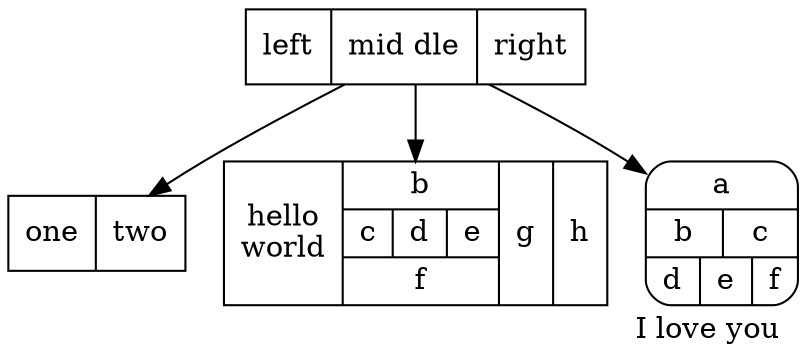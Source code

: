 /*
* 点的参数
        shape
            record     由横的和竖的矩形组成的图形
	    Mrecord    角是圆的，看例题
	    polygon    多边形
	    
	sides 设置边数
	peripheries 设置多边形的外框的层数
	regular = true可以让多边形是一个规则的多边形
	orientation=15 可以让你的多边形旋转一个角度 如15度
	color
	style
	skew 值-1.0～1.0能让多边形斜切一个角度
	label
	distortion 让图形产生透视效果
	
	
* 
*
****/

digraph G{              /* digraph为有向图，graph为无向图 */

        label = "I love you"; /*给这副图设置名字*/
	labelloc=b;           /*图名字的位置b是底部，t是顶部*/
	labeljust=r;          /*图名字的位置r是右侧，l是左侧*/
	
	node[shape=record];      //node是什么意思
	struct1[shape=record,label="<f0>left|<f1>mid dle|<f2>right"];
	struct2[shape=record,label="<f0>one|<f1>two"];
	struct3[shape=record,label="hello\nworld|{b|{c|<here>d|e}|f}|g|h"]
	struct4[shape=Mrecord,label="{a|{b|c}|{d|e|f}}"];

	struct1 -> {struct2,struct3,struct4}
} 

